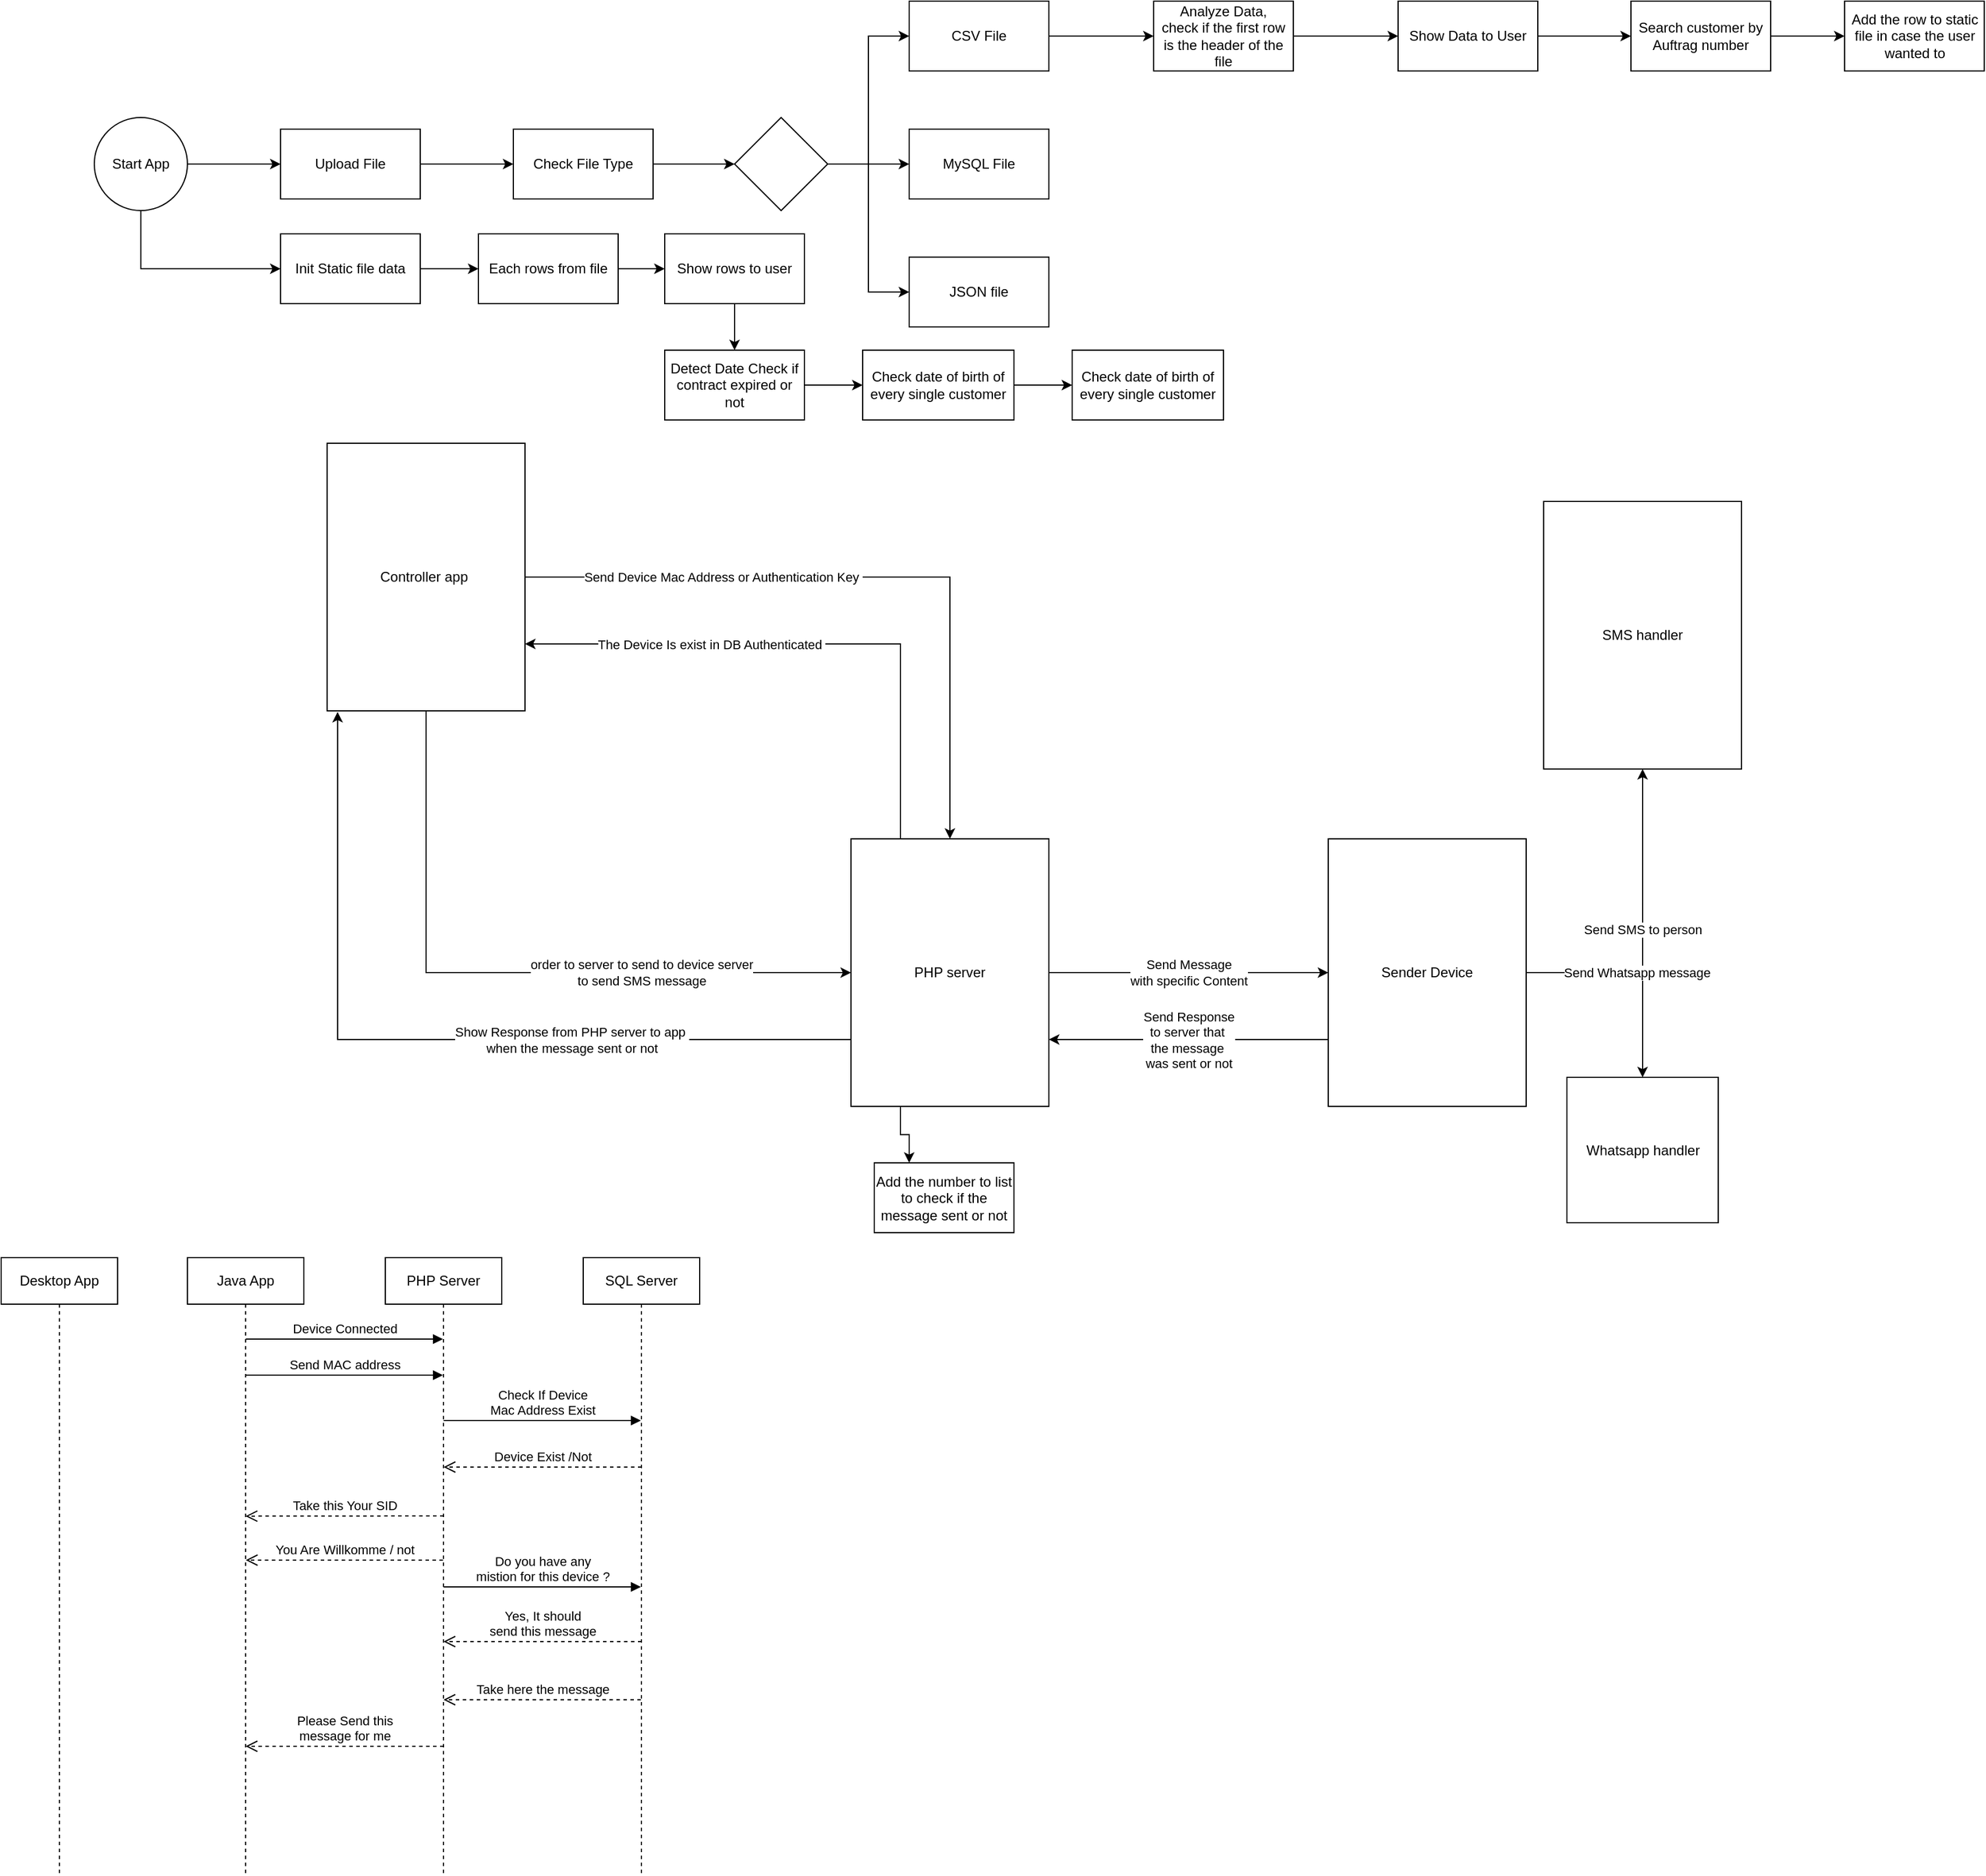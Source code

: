 <mxfile version="11.0.5" type="device"><diagram id="ASufVVvdaz6eXOmfWLm8" name="Use Case"><mxGraphModel dx="1422" dy="848" grid="1" gridSize="10" guides="1" tooltips="1" connect="1" arrows="1" fold="1" page="1" pageScale="1" pageWidth="1654" pageHeight="1169" math="0" shadow="0"><root><mxCell id="0"/><mxCell id="1" parent="0"/><mxCell id="_RUrbbb4bd1KrCSumFXz-15" style="edgeStyle=orthogonalEdgeStyle;rounded=0;orthogonalLoop=1;jettySize=auto;html=1;exitX=1;exitY=0.5;exitDx=0;exitDy=0;entryX=0;entryY=0.5;entryDx=0;entryDy=0;" parent="1" source="_RUrbbb4bd1KrCSumFXz-2" target="_RUrbbb4bd1KrCSumFXz-3" edge="1"><mxGeometry relative="1" as="geometry"/></mxCell><mxCell id="2X78fB-FR1pjSaOLZLkb-7" style="edgeStyle=orthogonalEdgeStyle;rounded=0;orthogonalLoop=1;jettySize=auto;html=1;exitX=0.5;exitY=1;exitDx=0;exitDy=0;entryX=0;entryY=0.5;entryDx=0;entryDy=0;" parent="1" source="_RUrbbb4bd1KrCSumFXz-2" target="2X78fB-FR1pjSaOLZLkb-6" edge="1"><mxGeometry relative="1" as="geometry"/></mxCell><mxCell id="_RUrbbb4bd1KrCSumFXz-2" value="Start App" style="ellipse;whiteSpace=wrap;html=1;aspect=fixed;" parent="1" vertex="1"><mxGeometry x="90" y="200" width="80" height="80" as="geometry"/></mxCell><mxCell id="_RUrbbb4bd1KrCSumFXz-14" style="edgeStyle=orthogonalEdgeStyle;rounded=0;orthogonalLoop=1;jettySize=auto;html=1;exitX=1;exitY=0.5;exitDx=0;exitDy=0;entryX=0;entryY=0.5;entryDx=0;entryDy=0;" parent="1" source="_RUrbbb4bd1KrCSumFXz-3" target="_RUrbbb4bd1KrCSumFXz-4" edge="1"><mxGeometry relative="1" as="geometry"/></mxCell><mxCell id="_RUrbbb4bd1KrCSumFXz-3" value="Upload File" style="rounded=0;whiteSpace=wrap;html=1;" parent="1" vertex="1"><mxGeometry x="250" y="210" width="120" height="60" as="geometry"/></mxCell><mxCell id="_RUrbbb4bd1KrCSumFXz-16" style="edgeStyle=orthogonalEdgeStyle;rounded=0;orthogonalLoop=1;jettySize=auto;html=1;exitX=1;exitY=0.5;exitDx=0;exitDy=0;entryX=0;entryY=0.5;entryDx=0;entryDy=0;" parent="1" source="_RUrbbb4bd1KrCSumFXz-4" target="_RUrbbb4bd1KrCSumFXz-5" edge="1"><mxGeometry relative="1" as="geometry"/></mxCell><mxCell id="_RUrbbb4bd1KrCSumFXz-4" value="Check File Type" style="rounded=0;whiteSpace=wrap;html=1;" parent="1" vertex="1"><mxGeometry x="450" y="210" width="120" height="60" as="geometry"/></mxCell><mxCell id="_RUrbbb4bd1KrCSumFXz-7" style="edgeStyle=orthogonalEdgeStyle;rounded=0;orthogonalLoop=1;jettySize=auto;html=1;exitX=1;exitY=0.5;exitDx=0;exitDy=0;entryX=0;entryY=0.5;entryDx=0;entryDy=0;" parent="1" source="_RUrbbb4bd1KrCSumFXz-5" target="_RUrbbb4bd1KrCSumFXz-6" edge="1"><mxGeometry relative="1" as="geometry"/></mxCell><mxCell id="_RUrbbb4bd1KrCSumFXz-9" style="edgeStyle=orthogonalEdgeStyle;rounded=0;orthogonalLoop=1;jettySize=auto;html=1;exitX=1;exitY=0.5;exitDx=0;exitDy=0;entryX=0;entryY=0.5;entryDx=0;entryDy=0;" parent="1" source="_RUrbbb4bd1KrCSumFXz-5" target="_RUrbbb4bd1KrCSumFXz-8" edge="1"><mxGeometry relative="1" as="geometry"/></mxCell><mxCell id="_RUrbbb4bd1KrCSumFXz-11" style="edgeStyle=orthogonalEdgeStyle;rounded=0;orthogonalLoop=1;jettySize=auto;html=1;exitX=1;exitY=0.5;exitDx=0;exitDy=0;entryX=0;entryY=0.5;entryDx=0;entryDy=0;" parent="1" source="_RUrbbb4bd1KrCSumFXz-5" target="_RUrbbb4bd1KrCSumFXz-10" edge="1"><mxGeometry relative="1" as="geometry"/></mxCell><mxCell id="_RUrbbb4bd1KrCSumFXz-5" value="" style="rhombus;whiteSpace=wrap;html=1;" parent="1" vertex="1"><mxGeometry x="640" y="200" width="80" height="80" as="geometry"/></mxCell><mxCell id="_RUrbbb4bd1KrCSumFXz-13" style="edgeStyle=orthogonalEdgeStyle;rounded=0;orthogonalLoop=1;jettySize=auto;html=1;exitX=1;exitY=0.5;exitDx=0;exitDy=0;entryX=0;entryY=0.5;entryDx=0;entryDy=0;" parent="1" source="_RUrbbb4bd1KrCSumFXz-6" target="_RUrbbb4bd1KrCSumFXz-12" edge="1"><mxGeometry relative="1" as="geometry"/></mxCell><mxCell id="_RUrbbb4bd1KrCSumFXz-6" value="CSV File" style="rounded=0;whiteSpace=wrap;html=1;" parent="1" vertex="1"><mxGeometry x="790" y="100" width="120" height="60" as="geometry"/></mxCell><mxCell id="_RUrbbb4bd1KrCSumFXz-8" value="MySQL File" style="rounded=0;whiteSpace=wrap;html=1;" parent="1" vertex="1"><mxGeometry x="790" y="210" width="120" height="60" as="geometry"/></mxCell><mxCell id="_RUrbbb4bd1KrCSumFXz-10" value="JSON file" style="rounded=0;whiteSpace=wrap;html=1;" parent="1" vertex="1"><mxGeometry x="790" y="320" width="120" height="60" as="geometry"/></mxCell><mxCell id="_RUrbbb4bd1KrCSumFXz-18" style="edgeStyle=orthogonalEdgeStyle;rounded=0;orthogonalLoop=1;jettySize=auto;html=1;exitX=1;exitY=0.5;exitDx=0;exitDy=0;entryX=0;entryY=0.5;entryDx=0;entryDy=0;" parent="1" source="_RUrbbb4bd1KrCSumFXz-12" target="_RUrbbb4bd1KrCSumFXz-17" edge="1"><mxGeometry relative="1" as="geometry"/></mxCell><mxCell id="_RUrbbb4bd1KrCSumFXz-12" value="Analyze Data,&lt;br&gt;check if the first row is the header of the file&lt;br&gt;" style="rounded=0;whiteSpace=wrap;html=1;" parent="1" vertex="1"><mxGeometry x="1000" y="100" width="120" height="60" as="geometry"/></mxCell><mxCell id="2X78fB-FR1pjSaOLZLkb-3" style="edgeStyle=orthogonalEdgeStyle;rounded=0;orthogonalLoop=1;jettySize=auto;html=1;exitX=1;exitY=0.5;exitDx=0;exitDy=0;entryX=0;entryY=0.5;entryDx=0;entryDy=0;" parent="1" source="_RUrbbb4bd1KrCSumFXz-17" target="2X78fB-FR1pjSaOLZLkb-2" edge="1"><mxGeometry relative="1" as="geometry"/></mxCell><mxCell id="_RUrbbb4bd1KrCSumFXz-17" value="Show Data to User" style="rounded=0;whiteSpace=wrap;html=1;" parent="1" vertex="1"><mxGeometry x="1210" y="100" width="120" height="60" as="geometry"/></mxCell><mxCell id="Znkc2i9SzdwBzgdv7VXn-1" value="SMS handler" style="rounded=0;whiteSpace=wrap;html=1;" parent="1" vertex="1"><mxGeometry x="1335" y="530" width="170" height="230" as="geometry"/></mxCell><mxCell id="Znkc2i9SzdwBzgdv7VXn-5" value="order to server to send to device server&lt;br&gt;to send SMS message&lt;br&gt;" style="edgeStyle=orthogonalEdgeStyle;rounded=0;orthogonalLoop=1;jettySize=auto;html=1;exitX=0.5;exitY=1;exitDx=0;exitDy=0;entryX=0;entryY=0.5;entryDx=0;entryDy=0;" parent="1" source="Znkc2i9SzdwBzgdv7VXn-2" target="Znkc2i9SzdwBzgdv7VXn-3" edge="1"><mxGeometry x="0.39" relative="1" as="geometry"><mxPoint as="offset"/></mxGeometry></mxCell><mxCell id="Znkc2i9SzdwBzgdv7VXn-12" value="Send Device Mac Address or Authentication Key&amp;nbsp;" style="edgeStyle=orthogonalEdgeStyle;rounded=0;orthogonalLoop=1;jettySize=auto;html=1;exitX=1;exitY=0.5;exitDx=0;exitDy=0;entryX=0.5;entryY=0;entryDx=0;entryDy=0;" parent="1" source="Znkc2i9SzdwBzgdv7VXn-2" target="Znkc2i9SzdwBzgdv7VXn-3" edge="1"><mxGeometry x="-0.424" relative="1" as="geometry"><mxPoint as="offset"/></mxGeometry></mxCell><mxCell id="Znkc2i9SzdwBzgdv7VXn-2" value="Controller app&amp;nbsp;" style="rounded=0;whiteSpace=wrap;html=1;" parent="1" vertex="1"><mxGeometry x="290" y="480" width="170" height="230" as="geometry"/></mxCell><mxCell id="Znkc2i9SzdwBzgdv7VXn-6" value="Send Message&lt;br&gt;with specific Content&lt;br&gt;" style="edgeStyle=orthogonalEdgeStyle;rounded=0;orthogonalLoop=1;jettySize=auto;html=1;exitX=1;exitY=0.5;exitDx=0;exitDy=0;entryX=0;entryY=0.5;entryDx=0;entryDy=0;" parent="1" source="Znkc2i9SzdwBzgdv7VXn-3" target="Znkc2i9SzdwBzgdv7VXn-4" edge="1"><mxGeometry relative="1" as="geometry"/></mxCell><mxCell id="Znkc2i9SzdwBzgdv7VXn-9" value="Show Response from PHP server to app&amp;nbsp;&lt;br&gt;when the message sent or not&lt;br&gt;" style="edgeStyle=orthogonalEdgeStyle;rounded=0;orthogonalLoop=1;jettySize=auto;html=1;exitX=0;exitY=0.75;exitDx=0;exitDy=0;entryX=0.053;entryY=1.004;entryDx=0;entryDy=0;entryPerimeter=0;" parent="1" source="Znkc2i9SzdwBzgdv7VXn-3" target="Znkc2i9SzdwBzgdv7VXn-2" edge="1"><mxGeometry x="-0.336" relative="1" as="geometry"><mxPoint x="420" y="830" as="targetPoint"/><mxPoint as="offset"/></mxGeometry></mxCell><mxCell id="Znkc2i9SzdwBzgdv7VXn-11" style="edgeStyle=orthogonalEdgeStyle;rounded=0;orthogonalLoop=1;jettySize=auto;html=1;exitX=0.25;exitY=1;exitDx=0;exitDy=0;entryX=0.25;entryY=0;entryDx=0;entryDy=0;" parent="1" source="Znkc2i9SzdwBzgdv7VXn-3" target="Znkc2i9SzdwBzgdv7VXn-10" edge="1"><mxGeometry relative="1" as="geometry"/></mxCell><mxCell id="Znkc2i9SzdwBzgdv7VXn-13" value="The Device Is exist in DB Authenticated&amp;nbsp;" style="edgeStyle=orthogonalEdgeStyle;rounded=0;orthogonalLoop=1;jettySize=auto;html=1;exitX=0.25;exitY=0;exitDx=0;exitDy=0;entryX=1;entryY=0.75;entryDx=0;entryDy=0;" parent="1" source="Znkc2i9SzdwBzgdv7VXn-3" target="Znkc2i9SzdwBzgdv7VXn-2" edge="1"><mxGeometry x="0.347" relative="1" as="geometry"><mxPoint as="offset"/></mxGeometry></mxCell><mxCell id="Znkc2i9SzdwBzgdv7VXn-3" value="PHP server" style="rounded=0;whiteSpace=wrap;html=1;" parent="1" vertex="1"><mxGeometry x="740" y="820" width="170" height="230" as="geometry"/></mxCell><mxCell id="Znkc2i9SzdwBzgdv7VXn-7" value="Send SMS to person" style="edgeStyle=orthogonalEdgeStyle;rounded=0;orthogonalLoop=1;jettySize=auto;html=1;exitX=1;exitY=0.5;exitDx=0;exitDy=0;entryX=0.5;entryY=1;entryDx=0;entryDy=0;" parent="1" source="Znkc2i9SzdwBzgdv7VXn-4" target="Znkc2i9SzdwBzgdv7VXn-1" edge="1"><mxGeometry relative="1" as="geometry"/></mxCell><mxCell id="Znkc2i9SzdwBzgdv7VXn-8" value="Send Response&lt;br&gt;to server that&amp;nbsp;&lt;br&gt;the message&amp;nbsp;&lt;br&gt;was sent or not&lt;br&gt;" style="edgeStyle=orthogonalEdgeStyle;rounded=0;orthogonalLoop=1;jettySize=auto;html=1;exitX=0;exitY=0.75;exitDx=0;exitDy=0;entryX=1;entryY=0.75;entryDx=0;entryDy=0;" parent="1" source="Znkc2i9SzdwBzgdv7VXn-4" target="Znkc2i9SzdwBzgdv7VXn-3" edge="1"><mxGeometry relative="1" as="geometry"/></mxCell><mxCell id="jghM9CUsn1t_e2sk1bzu-2" value="Send Whatsapp message" style="edgeStyle=orthogonalEdgeStyle;rounded=0;orthogonalLoop=1;jettySize=auto;html=1;exitX=1;exitY=0.5;exitDx=0;exitDy=0;entryX=0.5;entryY=0;entryDx=0;entryDy=0;" parent="1" source="Znkc2i9SzdwBzgdv7VXn-4" target="jghM9CUsn1t_e2sk1bzu-1" edge="1"><mxGeometry relative="1" as="geometry"/></mxCell><mxCell id="Znkc2i9SzdwBzgdv7VXn-4" value="Sender Device" style="rounded=0;whiteSpace=wrap;html=1;" parent="1" vertex="1"><mxGeometry x="1150" y="820" width="170" height="230" as="geometry"/></mxCell><mxCell id="Znkc2i9SzdwBzgdv7VXn-10" value="Add the number to list to check if the message sent or not" style="rounded=0;whiteSpace=wrap;html=1;" parent="1" vertex="1"><mxGeometry x="760" y="1098.5" width="120" height="60" as="geometry"/></mxCell><mxCell id="Znkc2i9SzdwBzgdv7VXn-20" value="PHP Server" style="shape=umlLifeline;perimeter=lifelinePerimeter;whiteSpace=wrap;html=1;container=1;collapsible=0;recursiveResize=0;outlineConnect=0;" parent="1" vertex="1"><mxGeometry x="340" y="1180" width="100" height="530" as="geometry"/></mxCell><mxCell id="Znkc2i9SzdwBzgdv7VXn-31" value="Do you have any&lt;br&gt;mistion for this device ?" style="html=1;verticalAlign=bottom;endArrow=block;" parent="Znkc2i9SzdwBzgdv7VXn-20" edge="1"><mxGeometry width="80" relative="1" as="geometry"><mxPoint x="50" y="283" as="sourcePoint"/><mxPoint x="219.5" y="283" as="targetPoint"/></mxGeometry></mxCell><mxCell id="Znkc2i9SzdwBzgdv7VXn-33" value="Take here the message" style="html=1;verticalAlign=bottom;endArrow=open;dashed=1;endSize=8;" parent="Znkc2i9SzdwBzgdv7VXn-20" edge="1"><mxGeometry relative="1" as="geometry"><mxPoint x="219.5" y="380" as="sourcePoint"/><mxPoint x="50" y="380" as="targetPoint"/></mxGeometry></mxCell><mxCell id="Znkc2i9SzdwBzgdv7VXn-21" value="Java App" style="shape=umlLifeline;perimeter=lifelinePerimeter;whiteSpace=wrap;html=1;container=1;collapsible=0;recursiveResize=0;outlineConnect=0;" parent="1" vertex="1"><mxGeometry x="170" y="1180" width="100" height="530" as="geometry"/></mxCell><mxCell id="Znkc2i9SzdwBzgdv7VXn-23" value="Device Connected" style="html=1;verticalAlign=bottom;endArrow=block;" parent="1" edge="1"><mxGeometry width="80" relative="1" as="geometry"><mxPoint x="220.1" y="1250" as="sourcePoint"/><mxPoint x="389.5" y="1250" as="targetPoint"/></mxGeometry></mxCell><mxCell id="Znkc2i9SzdwBzgdv7VXn-25" value="Send MAC address" style="html=1;verticalAlign=bottom;endArrow=block;" parent="1" edge="1"><mxGeometry width="80" relative="1" as="geometry"><mxPoint x="220.1" y="1281" as="sourcePoint"/><mxPoint x="389.5" y="1281" as="targetPoint"/></mxGeometry></mxCell><mxCell id="Znkc2i9SzdwBzgdv7VXn-26" value="SQL Server" style="shape=umlLifeline;perimeter=lifelinePerimeter;whiteSpace=wrap;html=1;container=1;collapsible=0;recursiveResize=0;outlineConnect=0;" parent="1" vertex="1"><mxGeometry x="510" y="1180" width="100" height="530" as="geometry"/></mxCell><mxCell id="Znkc2i9SzdwBzgdv7VXn-27" value="Check If Device &lt;br&gt;Mac Address Exist" style="html=1;verticalAlign=bottom;endArrow=block;" parent="1" edge="1"><mxGeometry width="80" relative="1" as="geometry"><mxPoint x="390.1" y="1320" as="sourcePoint"/><mxPoint x="559.5" y="1320" as="targetPoint"/></mxGeometry></mxCell><mxCell id="Znkc2i9SzdwBzgdv7VXn-28" value="Device Exist /Not" style="html=1;verticalAlign=bottom;endArrow=open;dashed=1;endSize=8;" parent="1" edge="1"><mxGeometry relative="1" as="geometry"><mxPoint x="560" y="1360" as="sourcePoint"/><mxPoint x="390.1" y="1360" as="targetPoint"/></mxGeometry></mxCell><mxCell id="Znkc2i9SzdwBzgdv7VXn-29" value="You Are Willkomme / not" style="html=1;verticalAlign=bottom;endArrow=open;dashed=1;endSize=8;" parent="1" edge="1"><mxGeometry relative="1" as="geometry"><mxPoint x="389.5" y="1440" as="sourcePoint"/><mxPoint x="220.167" y="1440" as="targetPoint"/><mxPoint as="offset"/></mxGeometry></mxCell><mxCell id="Znkc2i9SzdwBzgdv7VXn-32" value="Yes, It should &lt;br&gt;send this message" style="html=1;verticalAlign=bottom;endArrow=open;dashed=1;endSize=8;" parent="1" edge="1"><mxGeometry relative="1" as="geometry"><mxPoint x="560" y="1510" as="sourcePoint"/><mxPoint x="390.024" y="1510" as="targetPoint"/></mxGeometry></mxCell><mxCell id="Znkc2i9SzdwBzgdv7VXn-34" value="Please Send this&lt;br&gt;message for me" style="html=1;verticalAlign=bottom;endArrow=open;dashed=1;endSize=8;" parent="1" edge="1"><mxGeometry relative="1" as="geometry"><mxPoint x="390" y="1600" as="sourcePoint"/><mxPoint x="220.024" y="1600" as="targetPoint"/></mxGeometry></mxCell><mxCell id="fYYqWP2QGZDl8Q16M0Ry-3" value="Take this Your SID" style="html=1;verticalAlign=bottom;endArrow=open;dashed=1;endSize=8;entryX=0.5;entryY=0.34;entryDx=0;entryDy=0;entryPerimeter=0;" parent="1" edge="1"><mxGeometry relative="1" as="geometry"><mxPoint x="390" y="1402" as="sourcePoint"/><mxPoint x="220" y="1402.2" as="targetPoint"/></mxGeometry></mxCell><mxCell id="EQK7lDUnZxoCK5VY-Q6n-1" value="Desktop App" style="shape=umlLifeline;perimeter=lifelinePerimeter;whiteSpace=wrap;html=1;container=1;collapsible=0;recursiveResize=0;outlineConnect=0;" parent="1" vertex="1"><mxGeometry x="10" y="1180" width="100" height="530" as="geometry"/></mxCell><mxCell id="jghM9CUsn1t_e2sk1bzu-1" value="Whatsapp handler" style="html=1;" parent="1" vertex="1"><mxGeometry x="1355" y="1025" width="130" height="125" as="geometry"/></mxCell><mxCell id="2X78fB-FR1pjSaOLZLkb-5" style="edgeStyle=orthogonalEdgeStyle;rounded=0;orthogonalLoop=1;jettySize=auto;html=1;exitX=1;exitY=0.5;exitDx=0;exitDy=0;entryX=0;entryY=0.5;entryDx=0;entryDy=0;" parent="1" source="2X78fB-FR1pjSaOLZLkb-2" target="2X78fB-FR1pjSaOLZLkb-4" edge="1"><mxGeometry relative="1" as="geometry"/></mxCell><mxCell id="2X78fB-FR1pjSaOLZLkb-2" value="Search customer by Auftrag number" style="rounded=0;whiteSpace=wrap;html=1;" parent="1" vertex="1"><mxGeometry x="1410" y="100" width="120" height="60" as="geometry"/></mxCell><mxCell id="2X78fB-FR1pjSaOLZLkb-4" value="Add the row to static file in case the user wanted to" style="rounded=0;whiteSpace=wrap;html=1;" parent="1" vertex="1"><mxGeometry x="1593.5" y="100" width="120" height="60" as="geometry"/></mxCell><mxCell id="2X78fB-FR1pjSaOLZLkb-9" style="edgeStyle=orthogonalEdgeStyle;rounded=0;orthogonalLoop=1;jettySize=auto;html=1;exitX=1;exitY=0.5;exitDx=0;exitDy=0;entryX=0;entryY=0.5;entryDx=0;entryDy=0;" parent="1" source="2X78fB-FR1pjSaOLZLkb-6" target="2X78fB-FR1pjSaOLZLkb-8" edge="1"><mxGeometry relative="1" as="geometry"/></mxCell><mxCell id="2X78fB-FR1pjSaOLZLkb-6" value="Init Static file data" style="rounded=0;whiteSpace=wrap;html=1;" parent="1" vertex="1"><mxGeometry x="250" y="300" width="120" height="60" as="geometry"/></mxCell><mxCell id="2X78fB-FR1pjSaOLZLkb-11" style="edgeStyle=orthogonalEdgeStyle;rounded=0;orthogonalLoop=1;jettySize=auto;html=1;exitX=1;exitY=0.5;exitDx=0;exitDy=0;entryX=0;entryY=0.5;entryDx=0;entryDy=0;" parent="1" source="2X78fB-FR1pjSaOLZLkb-8" target="2X78fB-FR1pjSaOLZLkb-10" edge="1"><mxGeometry relative="1" as="geometry"/></mxCell><mxCell id="2X78fB-FR1pjSaOLZLkb-8" value="Each rows from file" style="rounded=0;whiteSpace=wrap;html=1;" parent="1" vertex="1"><mxGeometry x="420" y="300" width="120" height="60" as="geometry"/></mxCell><mxCell id="2X78fB-FR1pjSaOLZLkb-13" style="edgeStyle=orthogonalEdgeStyle;rounded=0;orthogonalLoop=1;jettySize=auto;html=1;exitX=0.5;exitY=1;exitDx=0;exitDy=0;entryX=0.5;entryY=0;entryDx=0;entryDy=0;" parent="1" source="2X78fB-FR1pjSaOLZLkb-10" target="2X78fB-FR1pjSaOLZLkb-12" edge="1"><mxGeometry relative="1" as="geometry"/></mxCell><mxCell id="2X78fB-FR1pjSaOLZLkb-10" value="Show rows to user" style="rounded=0;whiteSpace=wrap;html=1;" parent="1" vertex="1"><mxGeometry x="580" y="300" width="120" height="60" as="geometry"/></mxCell><mxCell id="2X78fB-FR1pjSaOLZLkb-15" style="edgeStyle=orthogonalEdgeStyle;rounded=0;orthogonalLoop=1;jettySize=auto;html=1;exitX=1;exitY=0.5;exitDx=0;exitDy=0;entryX=0;entryY=0.5;entryDx=0;entryDy=0;" parent="1" source="2X78fB-FR1pjSaOLZLkb-12" target="2X78fB-FR1pjSaOLZLkb-14" edge="1"><mxGeometry relative="1" as="geometry"/></mxCell><mxCell id="2X78fB-FR1pjSaOLZLkb-12" value="Detect Date Check if contract expired or not" style="rounded=0;whiteSpace=wrap;html=1;" parent="1" vertex="1"><mxGeometry x="580" y="400" width="120" height="60" as="geometry"/></mxCell><mxCell id="2X78fB-FR1pjSaOLZLkb-19" style="edgeStyle=orthogonalEdgeStyle;rounded=0;orthogonalLoop=1;jettySize=auto;html=1;exitX=1;exitY=0.5;exitDx=0;exitDy=0;entryX=0;entryY=0.5;entryDx=0;entryDy=0;" parent="1" source="2X78fB-FR1pjSaOLZLkb-14" target="2X78fB-FR1pjSaOLZLkb-16" edge="1"><mxGeometry relative="1" as="geometry"/></mxCell><mxCell id="2X78fB-FR1pjSaOLZLkb-14" value="Check date of birth of every single customer" style="rounded=0;whiteSpace=wrap;html=1;" parent="1" vertex="1"><mxGeometry x="750" y="400" width="130" height="60" as="geometry"/></mxCell><mxCell id="2X78fB-FR1pjSaOLZLkb-16" value="Check date of birth of every single customer" style="rounded=0;whiteSpace=wrap;html=1;" parent="1" vertex="1"><mxGeometry x="930" y="400" width="130" height="60" as="geometry"/></mxCell></root></mxGraphModel></diagram><diagram id="go63LyLVRRMtjo9tdKEn" name="Index Page"><mxGraphModel dx="1422" dy="848" grid="1" gridSize="10" guides="1" tooltips="1" connect="1" arrows="1" fold="1" page="1" pageScale="1" pageWidth="1654" pageHeight="1169" math="0" shadow="0"><root><mxCell id="ngrL1QPeQWuH7NWX2jGg-0"/><mxCell id="ngrL1QPeQWuH7NWX2jGg-1" parent="ngrL1QPeQWuH7NWX2jGg-0"/><mxCell id="ngrL1QPeQWuH7NWX2jGg-2" value="" style="rounded=0;whiteSpace=wrap;html=1;fillColor=#fff2cc;strokeColor=#d6b656;movable=0;resizable=0;rotatable=0;deletable=0;editable=0;connectable=0;" parent="ngrL1QPeQWuH7NWX2jGg-1" vertex="1"><mxGeometry x="20" y="20" width="1610" height="1120" as="geometry"/></mxCell><mxCell id="ngrL1QPeQWuH7NWX2jGg-3" value="" style="rounded=0;whiteSpace=wrap;html=1;fillColor=#f5f5f5;strokeColor=#666666;fontColor=#333333;movable=0;resizable=0;rotatable=0;deletable=0;editable=0;connectable=0;" parent="ngrL1QPeQWuH7NWX2jGg-1" vertex="1"><mxGeometry x="20" y="20" width="1610" height="40" as="geometry"/></mxCell><mxCell id="ngrL1QPeQWuH7NWX2jGg-4" value="" style="rounded=0;whiteSpace=wrap;html=1;fillColor=#f5f5f5;strokeColor=#666666;fontColor=#333333;movable=0;resizable=0;rotatable=0;deletable=0;editable=0;connectable=0;" parent="ngrL1QPeQWuH7NWX2jGg-1" vertex="1"><mxGeometry x="20" y="1100" width="1610" height="40" as="geometry"/></mxCell><mxCell id="ngrL1QPeQWuH7NWX2jGg-5" value="" style="rounded=1;whiteSpace=wrap;html=1;fillColor=#dae8fc;strokeColor=#6c8ebf;" parent="ngrL1QPeQWuH7NWX2jGg-1" vertex="1"><mxGeometry x="40" y="80" width="1570" height="200" as="geometry"/></mxCell><mxCell id="ngrL1QPeQWuH7NWX2jGg-6" value="Upload New File" style="rounded=1;whiteSpace=wrap;html=1;" parent="ngrL1QPeQWuH7NWX2jGg-1" vertex="1"><mxGeometry x="765" y="150" width="120" height="60" as="geometry"/></mxCell><mxCell id="tkeE3fCDmmtyKSfeS0cZ-0" value="&lt;table border=&quot;1&quot; width=&quot;100%&quot; height=&quot;100%&quot; cellpadding=&quot;4&quot; style=&quot;width:100%;height:100%;border-collapse:collapse;&quot;&gt;&lt;tr style=&quot;background-color:#A7C942;color:#ffffff;border:1px solid #98bf21;&quot;&gt;&lt;th align=&quot;left&quot;&gt;Title 1&lt;/th&gt;&lt;th align=&quot;left&quot;&gt;Title 2&lt;/th&gt;&lt;th align=&quot;left&quot;&gt;Title 3&lt;/th&gt;&lt;/tr&gt;&lt;tr style=&quot;border:1px solid #98bf21;&quot;&gt;&lt;td&gt;Value 1&lt;/td&gt;&lt;td&gt;Value 2&lt;/td&gt;&lt;td&gt;Value 3&lt;/td&gt;&lt;/tr&gt;&lt;tr style=&quot;background-color:#EAF2D3;border:1px solid #98bf21;&quot;&gt;&lt;td&gt;Value 4&lt;/td&gt;&lt;td&gt;Value 5&lt;/td&gt;&lt;td&gt;Value 6&lt;/td&gt;&lt;/tr&gt;&lt;tr style=&quot;border:1px solid #98bf21;&quot;&gt;&lt;td&gt;Value 7&lt;/td&gt;&lt;td&gt;Value 8&lt;/td&gt;&lt;td&gt;Value 9&lt;/td&gt;&lt;/tr&gt;&lt;tr style=&quot;background-color:#EAF2D3;border:1px solid #98bf21;&quot;&gt;&lt;td&gt;Value 10&lt;/td&gt;&lt;td&gt;Value 11&lt;/td&gt;&lt;td&gt;Value 12&lt;/td&gt;&lt;/tr&gt;&lt;/table&gt;" style="text;html=1;strokeColor=#c0c0c0;fillColor=#ffffff;overflow=fill;rounded=0;" parent="ngrL1QPeQWuH7NWX2jGg-1" vertex="1"><mxGeometry x="40" y="300" width="870" height="780" as="geometry"/></mxCell><mxCell id="LRst9PfEBcifdcFMj3o5-0" value="" style="rounded=0;whiteSpace=wrap;html=1;fillColor=#f8cecc;strokeColor=#b85450;" parent="ngrL1QPeQWuH7NWX2jGg-1" vertex="1"><mxGeometry x="1170" y="300" width="450" height="780" as="geometry"/></mxCell><mxCell id="LRst9PfEBcifdcFMj3o5-1" value="On row click data to show here" style="text;html=1;resizable=0;points=[];autosize=1;align=left;verticalAlign=top;spacingTop=-4;" parent="ngrL1QPeQWuH7NWX2jGg-1" vertex="1"><mxGeometry x="1220" y="584.5" width="180" height="20" as="geometry"/></mxCell></root></mxGraphModel></diagram><diagram id="9kgcZZTW1r_yskc7ac5E" name="Add Customer Info Modal"><mxGraphModel dx="1673" dy="998" grid="1" gridSize="10" guides="1" tooltips="1" connect="1" arrows="1" fold="1" page="1" pageScale="1" pageWidth="1654" pageHeight="1169" math="0" shadow="0"><root><mxCell id="WCjwA1qez48GvpSE3jKw-0"/><mxCell id="WCjwA1qez48GvpSE3jKw-1" parent="WCjwA1qez48GvpSE3jKw-0"/><mxCell id="9E9M6tPjhe5THMQsDtrz-0" value="" style="rounded=0;whiteSpace=wrap;html=1;fillColor=#fff2cc;strokeColor=#d6b656;movable=0;resizable=0;rotatable=0;deletable=0;editable=0;connectable=0;" parent="WCjwA1qez48GvpSE3jKw-1" vertex="1"><mxGeometry x="20" y="20" width="1610" height="1120" as="geometry"/></mxCell><mxCell id="9E9M6tPjhe5THMQsDtrz-1" value="" style="rounded=0;whiteSpace=wrap;html=1;fillColor=#f5f5f5;strokeColor=#666666;fontColor=#333333;movable=0;resizable=0;rotatable=0;deletable=0;editable=0;connectable=0;" parent="WCjwA1qez48GvpSE3jKw-1" vertex="1"><mxGeometry x="20" y="20" width="1610" height="40" as="geometry"/></mxCell><mxCell id="9E9M6tPjhe5THMQsDtrz-2" value="" style="rounded=0;whiteSpace=wrap;html=1;fillColor=#f5f5f5;strokeColor=#666666;fontColor=#333333;movable=0;resizable=0;rotatable=0;deletable=0;editable=0;connectable=0;" parent="WCjwA1qez48GvpSE3jKw-1" vertex="1"><mxGeometry x="20" y="1100" width="1610" height="40" as="geometry"/></mxCell><mxCell id="9E9M6tPjhe5THMQsDtrz-3" value="" style="rounded=1;whiteSpace=wrap;html=1;arcSize=0;" parent="WCjwA1qez48GvpSE3jKw-1" vertex="1"><mxGeometry x="120" y="227" width="1412" height="706" as="geometry"/></mxCell><mxCell id="9E9M6tPjhe5THMQsDtrz-4" value="" style="rounded=1;whiteSpace=wrap;html=1;arcSize=0;fillColor=#f5f5f5;strokeColor=#666666;fontColor=#333333;" parent="WCjwA1qez48GvpSE3jKw-1" vertex="1"><mxGeometry x="120" y="227" width="1410" height="63" as="geometry"/></mxCell><mxCell id="9E9M6tPjhe5THMQsDtrz-5" value="Add Customer Infos ROW HASH :&amp;nbsp;" style="text;strokeColor=none;fillColor=none;html=1;fontSize=24;fontStyle=1;verticalAlign=middle;align=center;" parent="WCjwA1qez48GvpSE3jKw-1" vertex="1"><mxGeometry x="130" y="239" width="510" height="40" as="geometry"/></mxCell><mxCell id="9E9M6tPjhe5THMQsDtrz-6" value="" style="rounded=1;whiteSpace=wrap;html=1;arcSize=0;fillColor=#f5f5f5;strokeColor=#666666;fontColor=#333333;" parent="WCjwA1qez48GvpSE3jKw-1" vertex="1"><mxGeometry x="120" y="870" width="1410" height="63" as="geometry"/></mxCell><mxCell id="9E9M6tPjhe5THMQsDtrz-7" value="DONE" style="rounded=1;whiteSpace=wrap;html=1;fillColor=#d5e8d4;strokeColor=#82b366;" parent="WCjwA1qez48GvpSE3jKw-1" vertex="1"><mxGeometry x="1430" y="881.5" width="80" height="40" as="geometry"/></mxCell><mxCell id="RSlF8RwstYgVW4RomT_v-0" value="" style="rounded=0;whiteSpace=wrap;html=1;fillColor=#f8cecc;strokeColor=#b85450;" parent="WCjwA1qez48GvpSE3jKw-1" vertex="1"><mxGeometry x="130" y="300" width="690" height="550" as="geometry"/></mxCell><mxCell id="RSlF8RwstYgVW4RomT_v-1" value="&lt;h1&gt;Data from row&lt;/h1&gt;&lt;p&gt;Lorem ipsum dolor sit amet, consectetur adipisicing elit, sed do eiusmod tempor incididunt ut labore et dolore magna aliqua.&lt;br&gt;&lt;/p&gt;&lt;p&gt;Lorem ipsum dolor sit amet, consectetur adipisicing elit, sed do eiusmod tempor incididunt ut labore et dolore magna aliqua.&lt;br&gt;&lt;/p&gt;&lt;p&gt;Lorem ipsum dolor sit amet, consectetur adipisicing elit, sed do eiusmod tempor incididunt ut labore et dolore magna aliqua.&lt;br&gt;&lt;/p&gt;&lt;p&gt;Lorem ipsum dolor sit amet, consectetur adipisicing elit, sed do eiusmod tempor incididunt ut labore et dolore magna aliqua.&lt;br&gt;&lt;/p&gt;&lt;p&gt;Lorem ipsum dolor sit amet, consectetur adipisicing elit, sed do eiusmod tempor incididunt ut labore et dolore magna aliqua.&lt;br&gt;&lt;/p&gt;" style="text;html=1;strokeColor=none;fillColor=none;spacing=5;spacingTop=-20;whiteSpace=wrap;overflow=hidden;rounded=0;" parent="WCjwA1qez48GvpSE3jKw-1" vertex="1"><mxGeometry x="150" y="310" width="190" height="490" as="geometry"/></mxCell><mxCell id="RSlF8RwstYgVW4RomT_v-2" value="" style="rounded=1;whiteSpace=wrap;html=1;fillColor=#dae8fc;strokeColor=#6c8ebf;" parent="WCjwA1qez48GvpSE3jKw-1" vertex="1"><mxGeometry x="850" y="310" width="640" height="40" as="geometry"/></mxCell><mxCell id="RSlF8RwstYgVW4RomT_v-3" value="" style="rounded=1;whiteSpace=wrap;html=1;fillColor=#dae8fc;strokeColor=#6c8ebf;" parent="WCjwA1qez48GvpSE3jKw-1" vertex="1"><mxGeometry x="850" y="390" width="640" height="40" as="geometry"/></mxCell><mxCell id="RSlF8RwstYgVW4RomT_v-4" value="" style="rounded=1;whiteSpace=wrap;html=1;fillColor=#dae8fc;strokeColor=#6c8ebf;" parent="WCjwA1qez48GvpSE3jKw-1" vertex="1"><mxGeometry x="850" y="470" width="640" height="40" as="geometry"/></mxCell><mxCell id="RSlF8RwstYgVW4RomT_v-5" value="" style="rounded=1;whiteSpace=wrap;html=1;fillColor=#dae8fc;strokeColor=#6c8ebf;" parent="WCjwA1qez48GvpSE3jKw-1" vertex="1"><mxGeometry x="850" y="540" width="640" height="140" as="geometry"/></mxCell><mxCell id="RSlF8RwstYgVW4RomT_v-6" value="" style="rounded=1;whiteSpace=wrap;html=1;fillColor=#e1d5e7;strokeColor=#9673a6;" parent="WCjwA1qez48GvpSE3jKw-1" vertex="1"><mxGeometry x="850" y="700" width="640" height="140" as="geometry"/></mxCell><mxCell id="RSlF8RwstYgVW4RomT_v-7" value="Upload file" style="rounded=1;whiteSpace=wrap;html=1;fillColor=#d5e8d4;strokeColor=#82b366;" parent="WCjwA1qez48GvpSE3jKw-1" vertex="1"><mxGeometry x="1070" y="745" width="200" height="50" as="geometry"/></mxCell></root></mxGraphModel></diagram><diagram id="eRrA2Wl43AvJShNVZ8TK" name="messaging modal"><mxGraphModel dx="2031" dy="1211" grid="1" gridSize="10" guides="1" tooltips="1" connect="1" arrows="1" fold="1" page="1" pageScale="1" pageWidth="1654" pageHeight="1169" math="0" shadow="0"><root><mxCell id="upbTepkJLiZ7eUY8HiQS-0"/><mxCell id="upbTepkJLiZ7eUY8HiQS-1" parent="upbTepkJLiZ7eUY8HiQS-0"/><mxCell id="E5zilr6pAhe7Qc5m7bnn-0" value="" style="rounded=0;whiteSpace=wrap;html=1;fillColor=#fff2cc;strokeColor=#d6b656;movable=0;resizable=0;rotatable=0;deletable=0;editable=0;connectable=0;" parent="upbTepkJLiZ7eUY8HiQS-1" vertex="1"><mxGeometry x="20" y="20" width="1610" height="1120" as="geometry"/></mxCell><mxCell id="E5zilr6pAhe7Qc5m7bnn-1" value="" style="rounded=0;whiteSpace=wrap;html=1;fillColor=#f5f5f5;strokeColor=#666666;fontColor=#333333;movable=0;resizable=0;rotatable=0;deletable=0;editable=0;connectable=0;" parent="upbTepkJLiZ7eUY8HiQS-1" vertex="1"><mxGeometry x="20" y="20" width="1610" height="40" as="geometry"/></mxCell><mxCell id="E5zilr6pAhe7Qc5m7bnn-2" value="" style="rounded=0;whiteSpace=wrap;html=1;fillColor=#f5f5f5;strokeColor=#666666;fontColor=#333333;movable=0;resizable=0;rotatable=0;deletable=0;editable=0;connectable=0;" parent="upbTepkJLiZ7eUY8HiQS-1" vertex="1"><mxGeometry x="20" y="1100" width="1610" height="40" as="geometry"/></mxCell><mxCell id="RDlHuadsufUucUlaMMf1-0" value="" style="rounded=1;whiteSpace=wrap;html=1;arcSize=0;movable=0;resizable=0;rotatable=0;deletable=0;editable=0;connectable=0;" parent="upbTepkJLiZ7eUY8HiQS-1" vertex="1"><mxGeometry x="120" y="227" width="1412" height="706" as="geometry"/></mxCell><mxCell id="RDlHuadsufUucUlaMMf1-1" value="" style="rounded=1;whiteSpace=wrap;html=1;arcSize=0;fillColor=#f5f5f5;strokeColor=#666666;fontColor=#333333;movable=0;resizable=0;rotatable=0;deletable=0;editable=0;connectable=0;" parent="upbTepkJLiZ7eUY8HiQS-1" vertex="1"><mxGeometry x="120" y="227" width="1410" height="63" as="geometry"/></mxCell><mxCell id="RDlHuadsufUucUlaMMf1-2" value="Send SMS to number : +49*********" style="text;strokeColor=none;fillColor=none;html=1;fontSize=24;fontStyle=1;verticalAlign=middle;align=center;" parent="upbTepkJLiZ7eUY8HiQS-1" vertex="1"><mxGeometry x="130" y="239" width="510" height="40" as="geometry"/></mxCell><mxCell id="RDlHuadsufUucUlaMMf1-3" value="" style="rounded=1;whiteSpace=wrap;html=1;arcSize=0;fillColor=#f5f5f5;strokeColor=#666666;fontColor=#333333;movable=0;resizable=0;rotatable=0;deletable=0;editable=0;connectable=0;" parent="upbTepkJLiZ7eUY8HiQS-1" vertex="1"><mxGeometry x="120" y="870" width="1410" height="63" as="geometry"/></mxCell><mxCell id="LS5lY2po7vObPEqa5tIK-0" value="TO phone number" style="rounded=1;whiteSpace=wrap;html=1;fillColor=#fff2cc;strokeColor=#d6b656;" parent="upbTepkJLiZ7eUY8HiQS-1" vertex="1"><mxGeometry x="199" y="313.5" width="1271" height="50" as="geometry"/></mxCell><mxCell id="LS5lY2po7vObPEqa5tIK-1" value="SEND" style="rounded=1;whiteSpace=wrap;html=1;fillColor=#d5e8d4;strokeColor=#82b366;" parent="upbTepkJLiZ7eUY8HiQS-1" vertex="1"><mxGeometry x="514.5" y="800" width="120" height="60" as="geometry"/></mxCell><mxCell id="LS5lY2po7vObPEqa5tIK-2" value="SEND" style="rounded=1;whiteSpace=wrap;html=1;fillColor=#d5e8d4;strokeColor=#82b366;" parent="upbTepkJLiZ7eUY8HiQS-1" vertex="1"><mxGeometry x="199" y="800" width="120" height="60" as="geometry"/></mxCell><mxCell id="d77PE-LmV12gUZaxEmof-0" value="" style="group" vertex="1" connectable="0" parent="upbTepkJLiZ7eUY8HiQS-1"><mxGeometry x="514.5" y="397.5" width="320" height="395" as="geometry"/></mxCell><mxCell id="TGX5Q2x5HPGpEpYNzNV7-0" value="Whatsapp sender" style="rounded=1;whiteSpace=wrap;html=1;" parent="d77PE-LmV12gUZaxEmof-0" vertex="1"><mxGeometry y="58" width="320" height="260" as="geometry"/></mxCell><mxCell id="TGX5Q2x5HPGpEpYNzNV7-1" value="ROW DATA" style="rounded=1;whiteSpace=wrap;html=1;" parent="d77PE-LmV12gUZaxEmof-0" vertex="1"><mxGeometry y="325" width="320" height="70" as="geometry"/></mxCell><mxCell id="TGX5Q2x5HPGpEpYNzNV7-3" value="Whatsapp Template selector&amp;nbsp;" style="rounded=1;whiteSpace=wrap;html=1;" parent="d77PE-LmV12gUZaxEmof-0" vertex="1"><mxGeometry width="320" height="30" as="geometry"/></mxCell><mxCell id="d77PE-LmV12gUZaxEmof-1" value="" style="group" vertex="1" connectable="0" parent="upbTepkJLiZ7eUY8HiQS-1"><mxGeometry x="199" y="400" width="291" height="390" as="geometry"/></mxCell><mxCell id="kPa631HDf_nzGbEUbiDc-0" value="SMS message sender" style="rounded=1;whiteSpace=wrap;html=1;" parent="d77PE-LmV12gUZaxEmof-1" vertex="1"><mxGeometry y="55" width="291" height="260" as="geometry"/></mxCell><mxCell id="kPa631HDf_nzGbEUbiDc-1" value="ROW DATA" style="rounded=1;whiteSpace=wrap;html=1;" parent="d77PE-LmV12gUZaxEmof-1" vertex="1"><mxGeometry y="320" width="291" height="70" as="geometry"/></mxCell><mxCell id="TGX5Q2x5HPGpEpYNzNV7-2" value="SMS Template selector&amp;nbsp;" style="rounded=1;whiteSpace=wrap;html=1;" parent="d77PE-LmV12gUZaxEmof-1" vertex="1"><mxGeometry width="291" height="30" as="geometry"/></mxCell><mxCell id="d77PE-LmV12gUZaxEmof-3" value="DATA" style="rounded=0;whiteSpace=wrap;html=1;fillColor=#ffe6cc;strokeColor=#d79b00;" vertex="1" parent="upbTepkJLiZ7eUY8HiQS-1"><mxGeometry x="920" y="398" width="550" height="452" as="geometry"/></mxCell><mxCell id="d77PE-LmV12gUZaxEmof-4" value="OK" style="rounded=1;whiteSpace=wrap;html=1;fillColor=#dae8fc;strokeColor=#6c8ebf;" vertex="1" parent="upbTepkJLiZ7eUY8HiQS-1"><mxGeometry x="1400" y="881.5" width="120" height="40" as="geometry"/></mxCell></root></mxGraphModel></diagram><diagram id="CcvsR-d5BUfAre6BZhca" name="tables on server"><mxGraphModel dx="1185" dy="707" grid="1" gridSize="10" guides="1" tooltips="1" connect="1" arrows="1" fold="1" page="1" pageScale="1" pageWidth="1654" pageHeight="1169" math="0" shadow="0"><root><mxCell id="4Z3N4-P5wtM4AgJ-nsII-0"/><mxCell id="4Z3N4-P5wtM4AgJ-nsII-1" parent="4Z3N4-P5wtM4AgJ-nsII-0"/><mxCell id="4Z3N4-P5wtM4AgJ-nsII-8" value="SMS QUEUE TABLE" style="swimlane;fontStyle=0;childLayout=stackLayout;horizontal=1;startSize=22;fillColor=none;horizontalStack=0;resizeParent=1;resizeParentMax=0;resizeLast=0;collapsible=1;marginBottom=0;swimlaneFillColor=#ffffff;align=center;fontSize=14;" parent="4Z3N4-P5wtM4AgJ-nsII-1" vertex="1"><mxGeometry x="740" y="223" width="200" height="256" as="geometry"/></mxCell><mxCell id="4Z3N4-P5wtM4AgJ-nsII-9" value="ID" style="text;strokeColor=none;fillColor=none;spacingLeft=4;spacingRight=4;overflow=hidden;rotatable=0;points=[[0,0.5],[1,0.5]];portConstraint=eastwest;fontSize=12;" parent="4Z3N4-P5wtM4AgJ-nsII-8" vertex="1"><mxGeometry y="22" width="200" height="26" as="geometry"/></mxCell><mxCell id="4Z3N4-P5wtM4AgJ-nsII-10" value="Phone_Number" style="text;strokeColor=none;fillColor=none;spacingLeft=4;spacingRight=4;overflow=hidden;rotatable=0;points=[[0,0.5],[1,0.5]];portConstraint=eastwest;fontSize=12;" parent="4Z3N4-P5wtM4AgJ-nsII-8" vertex="1"><mxGeometry y="48" width="200" height="26" as="geometry"/></mxCell><mxCell id="4Z3N4-P5wtM4AgJ-nsII-13" value="SMS_text" style="text;strokeColor=none;fillColor=none;spacingLeft=4;spacingRight=4;overflow=hidden;rotatable=0;points=[[0,0.5],[1,0.5]];portConstraint=eastwest;fontSize=12;" parent="4Z3N4-P5wtM4AgJ-nsII-8" vertex="1"><mxGeometry y="74" width="200" height="26" as="geometry"/></mxCell><mxCell id="4Z3N4-P5wtM4AgJ-nsII-11" value="SMS_STATUS" style="text;strokeColor=none;fillColor=none;spacingLeft=4;spacingRight=4;overflow=hidden;rotatable=0;points=[[0,0.5],[1,0.5]];portConstraint=eastwest;fontSize=12;" parent="4Z3N4-P5wtM4AgJ-nsII-8" vertex="1"><mxGeometry y="100" width="200" height="26" as="geometry"/></mxCell><mxCell id="4Z3N4-P5wtM4AgJ-nsII-12" value="DATE_OF_SENT" style="text;strokeColor=none;fillColor=none;spacingLeft=4;spacingRight=4;overflow=hidden;rotatable=0;points=[[0,0.5],[1,0.5]];portConstraint=eastwest;fontSize=12;" parent="4Z3N4-P5wtM4AgJ-nsII-8" vertex="1"><mxGeometry y="126" width="200" height="26" as="geometry"/></mxCell><mxCell id="4Z3N4-P5wtM4AgJ-nsII-14" value="Order_Date" style="text;strokeColor=none;fillColor=none;spacingLeft=4;spacingRight=4;overflow=hidden;rotatable=0;points=[[0,0.5],[1,0.5]];portConstraint=eastwest;fontSize=12;" parent="4Z3N4-P5wtM4AgJ-nsII-8" vertex="1"><mxGeometry y="152" width="200" height="26" as="geometry"/></mxCell><mxCell id="4Z3N4-P5wtM4AgJ-nsII-22" value="data_of_people_id(id)" style="text;strokeColor=none;fillColor=none;spacingLeft=4;spacingRight=4;overflow=hidden;rotatable=0;points=[[0,0.5],[1,0.5]];portConstraint=eastwest;fontSize=12;" parent="4Z3N4-P5wtM4AgJ-nsII-8" vertex="1"><mxGeometry y="178" width="200" height="26" as="geometry"/></mxCell><mxCell id="4Z3N4-P5wtM4AgJ-nsII-40" value="sender_device_id(id)" style="text;strokeColor=none;fillColor=none;spacingLeft=4;spacingRight=4;overflow=hidden;rotatable=0;points=[[0,0.5],[1,0.5]];portConstraint=eastwest;fontSize=12;" parent="4Z3N4-P5wtM4AgJ-nsII-8" vertex="1"><mxGeometry y="204" width="200" height="26" as="geometry"/></mxCell><mxCell id="nLJnfyX-ixRrekMBTdt8-0" value="ordered_app" style="text;strokeColor=none;fillColor=none;spacingLeft=4;spacingRight=4;overflow=hidden;rotatable=0;points=[[0,0.5],[1,0.5]];portConstraint=eastwest;fontSize=12;" parent="4Z3N4-P5wtM4AgJ-nsII-8" vertex="1"><mxGeometry y="230" width="200" height="26" as="geometry"/></mxCell><mxCell id="4Z3N4-P5wtM4AgJ-nsII-15" value="DATA OF PEOPLE" style="swimlane;fontStyle=0;childLayout=stackLayout;horizontal=1;startSize=22;fillColor=none;horizontalStack=0;resizeParent=1;resizeParentMax=0;resizeLast=0;collapsible=1;marginBottom=0;swimlaneFillColor=#ffffff;align=center;fontSize=14;" parent="4Z3N4-P5wtM4AgJ-nsII-1" vertex="1"><mxGeometry x="1110" y="223" width="200" height="152" as="geometry"/></mxCell><mxCell id="4Z3N4-P5wtM4AgJ-nsII-16" value="ID" style="text;strokeColor=none;fillColor=none;spacingLeft=4;spacingRight=4;overflow=hidden;rotatable=0;points=[[0,0.5],[1,0.5]];portConstraint=eastwest;fontSize=12;" parent="4Z3N4-P5wtM4AgJ-nsII-15" vertex="1"><mxGeometry y="22" width="200" height="26" as="geometry"/></mxCell><mxCell id="4Z3N4-P5wtM4AgJ-nsII-17" value="ROW_HASH(json)" style="text;strokeColor=none;fillColor=none;spacingLeft=4;spacingRight=4;overflow=hidden;rotatable=0;points=[[0,0.5],[1,0.5]];portConstraint=eastwest;fontSize=12;" parent="4Z3N4-P5wtM4AgJ-nsII-15" vertex="1"><mxGeometry y="48" width="200" height="26" as="geometry"/></mxCell><mxCell id="4Z3N4-P5wtM4AgJ-nsII-18" value="inserting_date" style="text;strokeColor=none;fillColor=none;spacingLeft=4;spacingRight=4;overflow=hidden;rotatable=0;points=[[0,0.5],[1,0.5]];portConstraint=eastwest;fontSize=12;" parent="4Z3N4-P5wtM4AgJ-nsII-15" vertex="1"><mxGeometry y="74" width="200" height="26" as="geometry"/></mxCell><mxCell id="4Z3N4-P5wtM4AgJ-nsII-20" value="device_id" style="text;strokeColor=none;fillColor=none;spacingLeft=4;spacingRight=4;overflow=hidden;rotatable=0;points=[[0,0.5],[1,0.5]];portConstraint=eastwest;fontSize=12;" parent="4Z3N4-P5wtM4AgJ-nsII-15" vertex="1"><mxGeometry y="100" width="200" height="26" as="geometry"/></mxCell><mxCell id="4Z3N4-P5wtM4AgJ-nsII-21" value="Order_Date" style="text;strokeColor=none;fillColor=none;spacingLeft=4;spacingRight=4;overflow=hidden;rotatable=0;points=[[0,0.5],[1,0.5]];portConstraint=eastwest;fontSize=12;" parent="4Z3N4-P5wtM4AgJ-nsII-15" vertex="1"><mxGeometry y="126" width="200" height="26" as="geometry"/></mxCell><mxCell id="4Z3N4-P5wtM4AgJ-nsII-23" style="edgeStyle=orthogonalEdgeStyle;rounded=0;orthogonalLoop=1;jettySize=auto;html=1;exitX=1;exitY=0.5;exitDx=0;exitDy=0;entryX=0;entryY=0.5;entryDx=0;entryDy=0;" parent="4Z3N4-P5wtM4AgJ-nsII-1" source="4Z3N4-P5wtM4AgJ-nsII-22" target="4Z3N4-P5wtM4AgJ-nsII-16" edge="1"><mxGeometry relative="1" as="geometry"/></mxCell><mxCell id="4Z3N4-P5wtM4AgJ-nsII-24" value="DEVICES TABLE" style="swimlane;fontStyle=0;childLayout=stackLayout;horizontal=1;startSize=22;fillColor=none;horizontalStack=0;resizeParent=1;resizeParentMax=0;resizeLast=0;collapsible=1;marginBottom=0;swimlaneFillColor=#ffffff;align=center;fontSize=14;" parent="4Z3N4-P5wtM4AgJ-nsII-1" vertex="1"><mxGeometry x="470" y="223" width="200" height="126" as="geometry"/></mxCell><mxCell id="4Z3N4-P5wtM4AgJ-nsII-25" value="ID" style="text;strokeColor=none;fillColor=none;spacingLeft=4;spacingRight=4;overflow=hidden;rotatable=0;points=[[0,0.5],[1,0.5]];portConstraint=eastwest;fontSize=12;" parent="4Z3N4-P5wtM4AgJ-nsII-24" vertex="1"><mxGeometry y="22" width="200" height="26" as="geometry"/></mxCell><mxCell id="4Z3N4-P5wtM4AgJ-nsII-26" value="device_mac" style="text;strokeColor=none;fillColor=none;spacingLeft=4;spacingRight=4;overflow=hidden;rotatable=0;points=[[0,0.5],[1,0.5]];portConstraint=eastwest;fontSize=12;" parent="4Z3N4-P5wtM4AgJ-nsII-24" vertex="1"><mxGeometry y="48" width="200" height="26" as="geometry"/></mxCell><mxCell id="4Z3N4-P5wtM4AgJ-nsII-27" value="device_name" style="text;strokeColor=none;fillColor=none;spacingLeft=4;spacingRight=4;overflow=hidden;rotatable=0;points=[[0,0.5],[1,0.5]];portConstraint=eastwest;fontSize=12;" parent="4Z3N4-P5wtM4AgJ-nsII-24" vertex="1"><mxGeometry y="74" width="200" height="26" as="geometry"/></mxCell><mxCell id="4Z3N4-P5wtM4AgJ-nsII-28" value="device_fingerprint" style="text;strokeColor=none;fillColor=none;spacingLeft=4;spacingRight=4;overflow=hidden;rotatable=0;points=[[0,0.5],[1,0.5]];portConstraint=eastwest;fontSize=12;" parent="4Z3N4-P5wtM4AgJ-nsII-24" vertex="1"><mxGeometry y="100" width="200" height="26" as="geometry"/></mxCell><mxCell id="4Z3N4-P5wtM4AgJ-nsII-32" style="edgeStyle=orthogonalEdgeStyle;rounded=0;orthogonalLoop=1;jettySize=auto;html=1;exitX=1;exitY=0.5;exitDx=0;exitDy=0;entryX=0;entryY=0.5;entryDx=0;entryDy=0;" parent="4Z3N4-P5wtM4AgJ-nsII-1" source="4Z3N4-P5wtM4AgJ-nsII-25" target="4Z3N4-P5wtM4AgJ-nsII-20" edge="1"><mxGeometry relative="1" as="geometry"><Array as="points"><mxPoint x="700" y="258"/><mxPoint x="700" y="193"/><mxPoint x="990" y="193"/><mxPoint x="990" y="336"/></Array></mxGeometry></mxCell><mxCell id="4Z3N4-P5wtM4AgJ-nsII-34" value="SENDER DEVICES" style="swimlane;fontStyle=0;childLayout=stackLayout;horizontal=1;startSize=22;fillColor=none;horizontalStack=0;resizeParent=1;resizeParentMax=0;resizeLast=0;collapsible=1;marginBottom=0;swimlaneFillColor=#ffffff;align=center;fontSize=14;" parent="4Z3N4-P5wtM4AgJ-nsII-1" vertex="1"><mxGeometry x="740" y="503" width="200" height="100" as="geometry"/></mxCell><mxCell id="4Z3N4-P5wtM4AgJ-nsII-35" value="ID" style="text;strokeColor=none;fillColor=none;spacingLeft=4;spacingRight=4;overflow=hidden;rotatable=0;points=[[0,0.5],[1,0.5]];portConstraint=eastwest;fontSize=12;" parent="4Z3N4-P5wtM4AgJ-nsII-34" vertex="1"><mxGeometry y="22" width="200" height="26" as="geometry"/></mxCell><mxCell id="4Z3N4-P5wtM4AgJ-nsII-36" value="DEVICE_MAC" style="text;strokeColor=none;fillColor=none;spacingLeft=4;spacingRight=4;overflow=hidden;rotatable=0;points=[[0,0.5],[1,0.5]];portConstraint=eastwest;fontSize=12;" parent="4Z3N4-P5wtM4AgJ-nsII-34" vertex="1"><mxGeometry y="48" width="200" height="26" as="geometry"/></mxCell><mxCell id="4Z3N4-P5wtM4AgJ-nsII-37" value="DEVICE_PHONE_NUMBER" style="text;strokeColor=none;fillColor=none;spacingLeft=4;spacingRight=4;overflow=hidden;rotatable=0;points=[[0,0.5],[1,0.5]];portConstraint=eastwest;fontSize=12;" parent="4Z3N4-P5wtM4AgJ-nsII-34" vertex="1"><mxGeometry y="74" width="200" height="26" as="geometry"/></mxCell><mxCell id="4Z3N4-P5wtM4AgJ-nsII-41" style="edgeStyle=orthogonalEdgeStyle;rounded=0;orthogonalLoop=1;jettySize=auto;html=1;exitX=1;exitY=0.5;exitDx=0;exitDy=0;entryX=1;entryY=0.5;entryDx=0;entryDy=0;" parent="4Z3N4-P5wtM4AgJ-nsII-1" source="4Z3N4-P5wtM4AgJ-nsII-40" target="4Z3N4-P5wtM4AgJ-nsII-35" edge="1"><mxGeometry relative="1" as="geometry"><Array as="points"><mxPoint x="990" y="440"/><mxPoint x="990" y="518"/><mxPoint x="970" y="518"/><mxPoint x="970" y="538"/></Array></mxGeometry></mxCell><mxCell id="4Z3N4-P5wtM4AgJ-nsII-42" value="WHATSAPP QUEUE TABLE" style="swimlane;fontStyle=0;childLayout=stackLayout;horizontal=1;startSize=22;fillColor=none;horizontalStack=0;resizeParent=1;resizeParentMax=0;resizeLast=0;collapsible=1;marginBottom=0;swimlaneFillColor=#ffffff;align=center;fontSize=14;" parent="4Z3N4-P5wtM4AgJ-nsII-1" vertex="1"><mxGeometry x="1100" y="431" width="220" height="178" as="geometry"/></mxCell><mxCell id="4Z3N4-P5wtM4AgJ-nsII-43" value="ID" style="text;strokeColor=none;fillColor=none;spacingLeft=4;spacingRight=4;overflow=hidden;rotatable=0;points=[[0,0.5],[1,0.5]];portConstraint=eastwest;fontSize=12;" parent="4Z3N4-P5wtM4AgJ-nsII-42" vertex="1"><mxGeometry y="22" width="220" height="26" as="geometry"/></mxCell><mxCell id="4Z3N4-P5wtM4AgJ-nsII-44" value="phone_number" style="text;strokeColor=none;fillColor=none;spacingLeft=4;spacingRight=4;overflow=hidden;rotatable=0;points=[[0,0.5],[1,0.5]];portConstraint=eastwest;fontSize=12;" parent="4Z3N4-P5wtM4AgJ-nsII-42" vertex="1"><mxGeometry y="48" width="220" height="26" as="geometry"/></mxCell><mxCell id="4Z3N4-P5wtM4AgJ-nsII-45" value="message" style="text;strokeColor=none;fillColor=none;spacingLeft=4;spacingRight=4;overflow=hidden;rotatable=0;points=[[0,0.5],[1,0.5]];portConstraint=eastwest;fontSize=12;" parent="4Z3N4-P5wtM4AgJ-nsII-42" vertex="1"><mxGeometry y="74" width="220" height="26" as="geometry"/></mxCell><mxCell id="4Z3N4-P5wtM4AgJ-nsII-46" value="sent" style="text;strokeColor=none;fillColor=none;spacingLeft=4;spacingRight=4;overflow=hidden;rotatable=0;points=[[0,0.5],[1,0.5]];portConstraint=eastwest;fontSize=12;" parent="4Z3N4-P5wtM4AgJ-nsII-42" vertex="1"><mxGeometry y="100" width="220" height="26" as="geometry"/></mxCell><mxCell id="4Z3N4-P5wtM4AgJ-nsII-47" value="data_of_people(id)" style="text;strokeColor=none;fillColor=none;spacingLeft=4;spacingRight=4;overflow=hidden;rotatable=0;points=[[0,0.5],[1,0.5]];portConstraint=eastwest;fontSize=12;" parent="4Z3N4-P5wtM4AgJ-nsII-42" vertex="1"><mxGeometry y="126" width="220" height="26" as="geometry"/></mxCell><mxCell id="4Z3N4-P5wtM4AgJ-nsII-48" value="sender_device_id(id)" style="text;strokeColor=none;fillColor=none;spacingLeft=4;spacingRight=4;overflow=hidden;rotatable=0;points=[[0,0.5],[1,0.5]];portConstraint=eastwest;fontSize=12;" parent="4Z3N4-P5wtM4AgJ-nsII-42" vertex="1"><mxGeometry y="152" width="220" height="26" as="geometry"/></mxCell><mxCell id="4Z3N4-P5wtM4AgJ-nsII-50" style="edgeStyle=orthogonalEdgeStyle;rounded=0;orthogonalLoop=1;jettySize=auto;html=1;exitX=0;exitY=0.5;exitDx=0;exitDy=0;" parent="4Z3N4-P5wtM4AgJ-nsII-1" source="4Z3N4-P5wtM4AgJ-nsII-47" target="4Z3N4-P5wtM4AgJ-nsII-16" edge="1"><mxGeometry relative="1" as="geometry"/></mxCell><mxCell id="4Z3N4-P5wtM4AgJ-nsII-51" style="edgeStyle=orthogonalEdgeStyle;rounded=0;orthogonalLoop=1;jettySize=auto;html=1;exitX=0;exitY=0.5;exitDx=0;exitDy=0;entryX=1;entryY=0.5;entryDx=0;entryDy=0;" parent="4Z3N4-P5wtM4AgJ-nsII-1" source="4Z3N4-P5wtM4AgJ-nsII-48" target="4Z3N4-P5wtM4AgJ-nsII-35" edge="1"><mxGeometry relative="1" as="geometry"/></mxCell><mxCell id="nLJnfyX-ixRrekMBTdt8-9" value="MAKE CALL QUEUE" style="swimlane;fontStyle=0;childLayout=stackLayout;horizontal=1;startSize=22;fillColor=none;horizontalStack=0;resizeParent=1;resizeParentMax=0;resizeLast=0;collapsible=1;marginBottom=0;swimlaneFillColor=#ffffff;align=center;fontSize=14;" parent="4Z3N4-P5wtM4AgJ-nsII-1" vertex="1"><mxGeometry x="400" y="390" width="270" height="204" as="geometry"/></mxCell><mxCell id="nLJnfyX-ixRrekMBTdt8-10" value="ID" style="text;strokeColor=none;fillColor=none;spacingLeft=4;spacingRight=4;overflow=hidden;rotatable=0;points=[[0,0.5],[1,0.5]];portConstraint=eastwest;fontSize=12;" parent="nLJnfyX-ixRrekMBTdt8-9" vertex="1"><mxGeometry y="22" width="270" height="26" as="geometry"/></mxCell><mxCell id="nLJnfyX-ixRrekMBTdt8-11" value="costumer_id # data about costumer" style="text;strokeColor=none;fillColor=none;spacingLeft=4;spacingRight=4;overflow=hidden;rotatable=0;points=[[0,0.5],[1,0.5]];portConstraint=eastwest;fontSize=12;" parent="nLJnfyX-ixRrekMBTdt8-9" vertex="1"><mxGeometry y="48" width="270" height="26" as="geometry"/></mxCell><mxCell id="nLJnfyX-ixRrekMBTdt8-12" value="insert_date # date of inserting this row" style="text;strokeColor=none;fillColor=none;spacingLeft=4;spacingRight=4;overflow=hidden;rotatable=0;points=[[0,0.5],[1,0.5]];portConstraint=eastwest;fontSize=12;" parent="nLJnfyX-ixRrekMBTdt8-9" vertex="1"><mxGeometry y="74" width="270" height="26" as="geometry"/></mxCell><mxCell id="nLJnfyX-ixRrekMBTdt8-13" value="call_status # done, wait, etc." style="text;strokeColor=none;fillColor=none;spacingLeft=4;spacingRight=4;overflow=hidden;rotatable=0;points=[[0,0.5],[1,0.5]];portConstraint=eastwest;fontSize=12;" parent="nLJnfyX-ixRrekMBTdt8-9" vertex="1"><mxGeometry y="100" width="270" height="26" as="geometry"/></mxCell><mxCell id="nLJnfyX-ixRrekMBTdt8-14" value="caller_id # the person who made this call" style="text;strokeColor=none;fillColor=none;spacingLeft=4;spacingRight=4;overflow=hidden;rotatable=0;points=[[0,0.5],[1,0.5]];portConstraint=eastwest;fontSize=12;" parent="nLJnfyX-ixRrekMBTdt8-9" vertex="1"><mxGeometry y="126" width="270" height="26" as="geometry"/></mxCell><mxCell id="nLJnfyX-ixRrekMBTdt8-15" value="call_date # date of making this call" style="text;strokeColor=none;fillColor=none;spacingLeft=4;spacingRight=4;overflow=hidden;rotatable=0;points=[[0,0.5],[1,0.5]];portConstraint=eastwest;fontSize=12;" parent="nLJnfyX-ixRrekMBTdt8-9" vertex="1"><mxGeometry y="152" width="270" height="26" as="geometry"/></mxCell><mxCell id="nLJnfyX-ixRrekMBTdt8-17" value="caller_notes # to write notes about this call" style="text;strokeColor=none;fillColor=none;spacingLeft=4;spacingRight=4;overflow=hidden;rotatable=0;points=[[0,0.5],[1,0.5]];portConstraint=eastwest;fontSize=12;" parent="nLJnfyX-ixRrekMBTdt8-9" vertex="1"><mxGeometry y="178" width="270" height="26" as="geometry"/></mxCell><mxCell id="nLJnfyX-ixRrekMBTdt8-16" style="edgeStyle=orthogonalEdgeStyle;rounded=0;orthogonalLoop=1;jettySize=auto;html=1;exitX=1;exitY=0.5;exitDx=0;exitDy=0;entryX=1;entryY=0.5;entryDx=0;entryDy=0;" parent="4Z3N4-P5wtM4AgJ-nsII-1" source="nLJnfyX-ixRrekMBTdt8-11" target="4Z3N4-P5wtM4AgJ-nsII-16" edge="1"><mxGeometry relative="1" as="geometry"><Array as="points"><mxPoint x="710" y="451"/><mxPoint x="710" y="630"/><mxPoint x="1330" y="630"/><mxPoint x="1330" y="258"/></Array></mxGeometry></mxCell></root></mxGraphModel></diagram></mxfile>